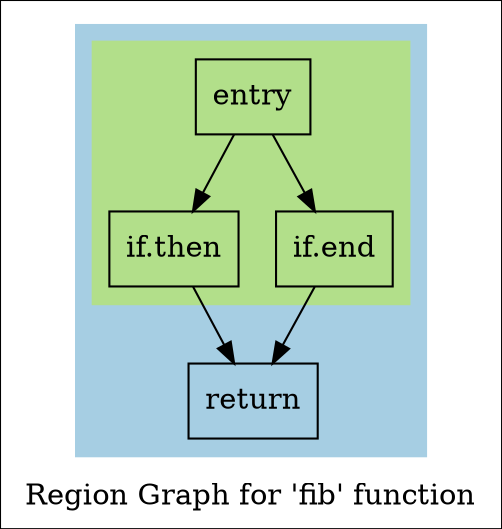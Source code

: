 digraph "Region Graph for 'fib' function" {
	label="Region Graph for 'fib' function";

	Node0x55674a757c40 [shape=record,label="{entry}"];
	Node0x55674a757c40 -> Node0x55674a757ff0;
	Node0x55674a757c40 -> Node0x55674a758430;
	Node0x55674a757ff0 [shape=record,label="{if.then}"];
	Node0x55674a757ff0 -> Node0x55674a758600;
	Node0x55674a758600 [shape=record,label="{return}"];
	Node0x55674a758430 [shape=record,label="{if.end}"];
	Node0x55674a758430 -> Node0x55674a758600;
	colorscheme = "paired12"
        subgraph cluster_0x55674a75dba0 {
          label = "";
          style = filled;
          color = 1
          subgraph cluster_0x55674a75d9e0 {
            label = "";
            style = filled;
            color = 3
            Node0x55674a757c40;
            Node0x55674a757ff0;
            Node0x55674a758430;
          }
          Node0x55674a758600;
        }
}
